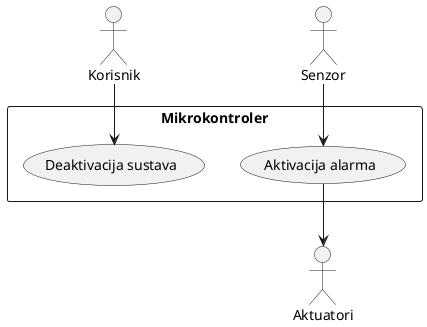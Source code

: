 @startuml
actor Korisnik
actor Senzor
actor Aktuatori

rectangle "Mikrokontroler" {
  usecase "Aktivacija alarma" as UC1
  usecase "Deaktivacija sustava" as UC2
}

Senzor --> UC1
Korisnik --> UC2
UC1 --> Aktuatori
@enduml
